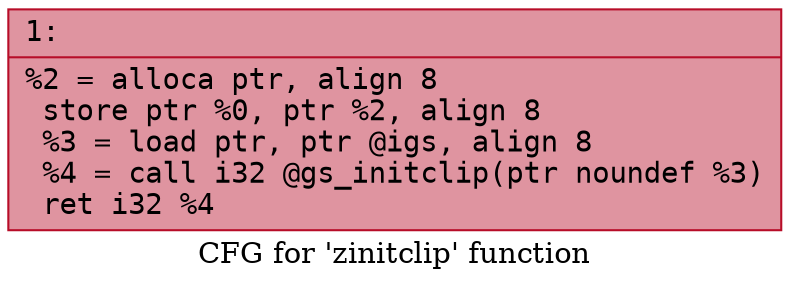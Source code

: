 digraph "CFG for 'zinitclip' function" {
	label="CFG for 'zinitclip' function";

	Node0x600000a0eb70 [shape=record,color="#b70d28ff", style=filled, fillcolor="#b70d2870" fontname="Courier",label="{1:\l|  %2 = alloca ptr, align 8\l  store ptr %0, ptr %2, align 8\l  %3 = load ptr, ptr @igs, align 8\l  %4 = call i32 @gs_initclip(ptr noundef %3)\l  ret i32 %4\l}"];
}
